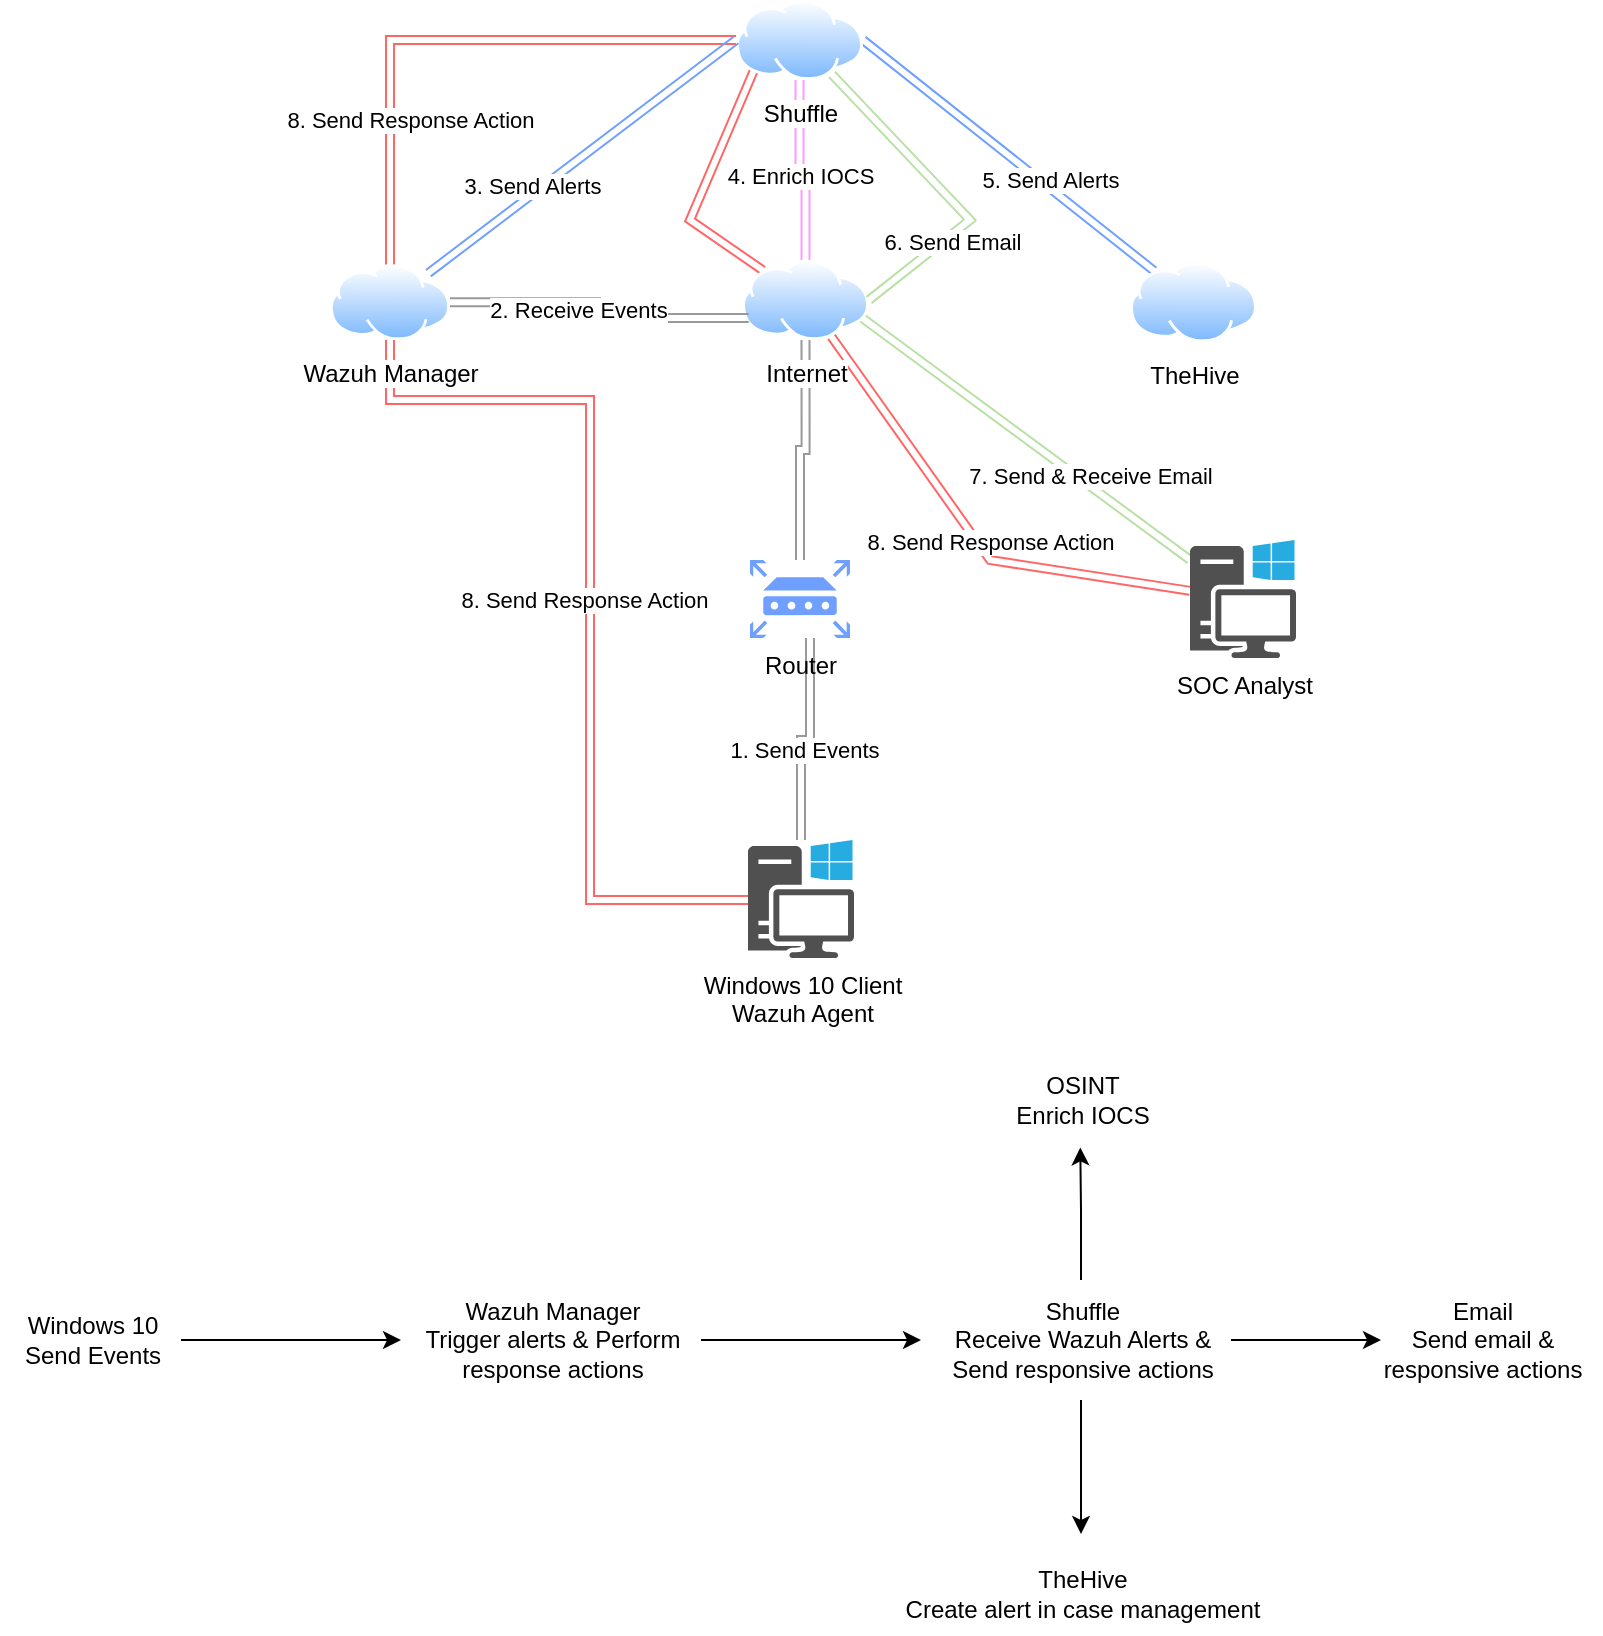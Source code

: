 <mxfile version="24.5.4" type="github">
  <diagram name="Page-1" id="nlbGMaZcJaz8c30azb57">
    <mxGraphModel dx="1509" dy="821" grid="1" gridSize="10" guides="1" tooltips="1" connect="1" arrows="1" fold="1" page="1" pageScale="1" pageWidth="850" pageHeight="1100" math="0" shadow="0">
      <root>
        <mxCell id="0" />
        <mxCell id="1" parent="0" />
        <mxCell id="IqrTCXVaRgC0ry_F07dR-6" style="edgeStyle=orthogonalEdgeStyle;rounded=0;orthogonalLoop=1;jettySize=auto;html=1;startArrow=classic;startFill=1;shape=link;strokeColor=#999999;" edge="1" parent="1" source="VgwucHjoBokB7FiHYRz_-1" target="VgwucHjoBokB7FiHYRz_-2">
          <mxGeometry relative="1" as="geometry">
            <Array as="points">
              <mxPoint x="426" y="480" />
              <mxPoint x="430" y="480" />
            </Array>
          </mxGeometry>
        </mxCell>
        <mxCell id="IqrTCXVaRgC0ry_F07dR-7" value="1. Send Events" style="edgeLabel;html=1;align=center;verticalAlign=middle;resizable=0;points=[];" vertex="1" connectable="0" parent="IqrTCXVaRgC0ry_F07dR-6">
          <mxGeometry x="-0.147" relative="1" as="geometry">
            <mxPoint x="1" as="offset" />
          </mxGeometry>
        </mxCell>
        <mxCell id="VgwucHjoBokB7FiHYRz_-1" value="Windows 10 Client&lt;div&gt;Wazuh Agent&lt;/div&gt;" style="sketch=0;pointerEvents=1;shadow=0;dashed=0;html=1;strokeColor=none;fillColor=#505050;labelPosition=center;verticalLabelPosition=bottom;verticalAlign=top;outlineConnect=0;align=center;shape=mxgraph.office.devices.workstation_pc;" parent="1" vertex="1">
          <mxGeometry x="399" y="530" width="53" height="59" as="geometry" />
        </mxCell>
        <mxCell id="IqrTCXVaRgC0ry_F07dR-8" style="edgeStyle=orthogonalEdgeStyle;rounded=0;orthogonalLoop=1;jettySize=auto;html=1;entryX=0.5;entryY=1;entryDx=0;entryDy=0;strokeColor=#999999;startArrow=classic;startFill=1;shape=link;" edge="1" parent="1" source="VgwucHjoBokB7FiHYRz_-2" target="IqrTCXVaRgC0ry_F07dR-2">
          <mxGeometry relative="1" as="geometry" />
        </mxCell>
        <mxCell id="VgwucHjoBokB7FiHYRz_-2" value="Router" style="sketch=0;aspect=fixed;pointerEvents=1;shadow=0;dashed=0;html=1;strokeColor=none;labelPosition=center;verticalLabelPosition=bottom;verticalAlign=top;align=center;fillColor=#70A0FF;shape=mxgraph.mscae.enterprise.router" parent="1" vertex="1">
          <mxGeometry x="400" y="390" width="50" height="39" as="geometry" />
        </mxCell>
        <mxCell id="IqrTCXVaRgC0ry_F07dR-21" style="rounded=0;orthogonalLoop=1;jettySize=auto;html=1;entryX=1;entryY=0.75;entryDx=0;entryDy=0;shape=link;strokeColor=#B9E0A5;" edge="1" parent="1" source="IqrTCXVaRgC0ry_F07dR-1" target="IqrTCXVaRgC0ry_F07dR-2">
          <mxGeometry relative="1" as="geometry" />
        </mxCell>
        <mxCell id="IqrTCXVaRgC0ry_F07dR-22" value="7. Send &amp;amp; Receive Email" style="edgeLabel;html=1;align=center;verticalAlign=middle;resizable=0;points=[];" vertex="1" connectable="0" parent="IqrTCXVaRgC0ry_F07dR-21">
          <mxGeometry x="-0.352" y="-4" relative="1" as="geometry">
            <mxPoint as="offset" />
          </mxGeometry>
        </mxCell>
        <mxCell id="IqrTCXVaRgC0ry_F07dR-23" style="rounded=0;orthogonalLoop=1;jettySize=auto;html=1;shape=link;strokeColor=#FF6666;" edge="1" parent="1" source="IqrTCXVaRgC0ry_F07dR-1" target="IqrTCXVaRgC0ry_F07dR-2">
          <mxGeometry relative="1" as="geometry">
            <Array as="points">
              <mxPoint x="520" y="390" />
            </Array>
          </mxGeometry>
        </mxCell>
        <mxCell id="IqrTCXVaRgC0ry_F07dR-24" value="8. Send Response Action" style="edgeLabel;html=1;align=center;verticalAlign=middle;resizable=0;points=[];" vertex="1" connectable="0" parent="IqrTCXVaRgC0ry_F07dR-23">
          <mxGeometry x="-0.334" y="-2" relative="1" as="geometry">
            <mxPoint x="-22" y="-11" as="offset" />
          </mxGeometry>
        </mxCell>
        <mxCell id="IqrTCXVaRgC0ry_F07dR-1" value="SOC Analyst" style="sketch=0;pointerEvents=1;shadow=0;dashed=0;html=1;strokeColor=none;fillColor=#505050;labelPosition=center;verticalLabelPosition=bottom;verticalAlign=top;outlineConnect=0;align=center;shape=mxgraph.office.devices.workstation_pc;" vertex="1" parent="1">
          <mxGeometry x="620" y="380" width="53" height="59" as="geometry" />
        </mxCell>
        <mxCell id="IqrTCXVaRgC0ry_F07dR-25" style="rounded=0;orthogonalLoop=1;jettySize=auto;html=1;entryX=0;entryY=1;entryDx=0;entryDy=0;shape=link;strokeColor=#FF6666;" edge="1" parent="1" source="IqrTCXVaRgC0ry_F07dR-2" target="IqrTCXVaRgC0ry_F07dR-3">
          <mxGeometry relative="1" as="geometry">
            <Array as="points">
              <mxPoint x="370" y="220" />
            </Array>
          </mxGeometry>
        </mxCell>
        <mxCell id="IqrTCXVaRgC0ry_F07dR-2" value="Internet" style="image;aspect=fixed;perimeter=ellipsePerimeter;html=1;align=center;shadow=0;dashed=0;spacingTop=3;image=img/lib/active_directory/internet_cloud.svg;" vertex="1" parent="1">
          <mxGeometry x="396" y="240" width="63.5" height="40" as="geometry" />
        </mxCell>
        <mxCell id="IqrTCXVaRgC0ry_F07dR-14" style="edgeStyle=orthogonalEdgeStyle;rounded=0;orthogonalLoop=1;jettySize=auto;html=1;shape=link;strokeColor=#FF99FF;" edge="1" parent="1" source="IqrTCXVaRgC0ry_F07dR-3" target="IqrTCXVaRgC0ry_F07dR-2">
          <mxGeometry relative="1" as="geometry" />
        </mxCell>
        <mxCell id="IqrTCXVaRgC0ry_F07dR-15" value="4. Enrich IOCS" style="edgeLabel;html=1;align=center;verticalAlign=middle;resizable=0;points=[];" vertex="1" connectable="0" parent="IqrTCXVaRgC0ry_F07dR-14">
          <mxGeometry x="0.097" y="-3" relative="1" as="geometry">
            <mxPoint as="offset" />
          </mxGeometry>
        </mxCell>
        <mxCell id="IqrTCXVaRgC0ry_F07dR-17" style="rounded=0;orthogonalLoop=1;jettySize=auto;html=1;shape=link;strokeColor=#70A0FF;exitX=1;exitY=0.5;exitDx=0;exitDy=0;" edge="1" parent="1" source="IqrTCXVaRgC0ry_F07dR-3" target="IqrTCXVaRgC0ry_F07dR-4">
          <mxGeometry relative="1" as="geometry">
            <mxPoint x="460" y="140" as="sourcePoint" />
          </mxGeometry>
        </mxCell>
        <mxCell id="IqrTCXVaRgC0ry_F07dR-18" value="5. Send Alerts" style="edgeLabel;html=1;align=center;verticalAlign=middle;resizable=0;points=[];" vertex="1" connectable="0" parent="IqrTCXVaRgC0ry_F07dR-17">
          <mxGeometry x="0.423" y="-5" relative="1" as="geometry">
            <mxPoint x="-7" y="-16" as="offset" />
          </mxGeometry>
        </mxCell>
        <mxCell id="IqrTCXVaRgC0ry_F07dR-19" value="" style="rounded=0;orthogonalLoop=1;jettySize=auto;html=1;entryX=1;entryY=0.5;entryDx=0;entryDy=0;shape=link;strokeColor=#B9E0A5;" edge="1" parent="1" source="IqrTCXVaRgC0ry_F07dR-3" target="IqrTCXVaRgC0ry_F07dR-2">
          <mxGeometry relative="1" as="geometry">
            <Array as="points">
              <mxPoint x="510" y="220" />
            </Array>
          </mxGeometry>
        </mxCell>
        <mxCell id="IqrTCXVaRgC0ry_F07dR-20" value="6. Send Email" style="edgeLabel;html=1;align=center;verticalAlign=middle;resizable=0;points=[];" vertex="1" connectable="0" parent="IqrTCXVaRgC0ry_F07dR-19">
          <mxGeometry x="-0.194" y="1" relative="1" as="geometry">
            <mxPoint x="13" y="36" as="offset" />
          </mxGeometry>
        </mxCell>
        <mxCell id="IqrTCXVaRgC0ry_F07dR-26" style="edgeStyle=orthogonalEdgeStyle;rounded=0;orthogonalLoop=1;jettySize=auto;html=1;shape=link;strokeColor=#FF6666;" edge="1" parent="1" source="IqrTCXVaRgC0ry_F07dR-3" target="IqrTCXVaRgC0ry_F07dR-5">
          <mxGeometry relative="1" as="geometry" />
        </mxCell>
        <mxCell id="IqrTCXVaRgC0ry_F07dR-27" value="8. Send Response Action" style="edgeLabel;html=1;align=center;verticalAlign=middle;resizable=0;points=[];" vertex="1" connectable="0" parent="IqrTCXVaRgC0ry_F07dR-26">
          <mxGeometry x="-0.383" y="-2" relative="1" as="geometry">
            <mxPoint x="-75" y="42" as="offset" />
          </mxGeometry>
        </mxCell>
        <mxCell id="IqrTCXVaRgC0ry_F07dR-3" value="Shuffle" style="image;aspect=fixed;perimeter=ellipsePerimeter;html=1;align=center;shadow=0;dashed=0;spacingTop=3;image=img/lib/active_directory/internet_cloud.svg;" vertex="1" parent="1">
          <mxGeometry x="393" y="110" width="63.5" height="40" as="geometry" />
        </mxCell>
        <mxCell id="IqrTCXVaRgC0ry_F07dR-4" value="TheHive" style="image;aspect=fixed;perimeter=ellipsePerimeter;html=1;align=center;shadow=0;dashed=0;spacingTop=3;image=img/lib/active_directory/internet_cloud.svg;" vertex="1" parent="1">
          <mxGeometry x="590" y="241.1" width="63.5" height="40" as="geometry" />
        </mxCell>
        <mxCell id="IqrTCXVaRgC0ry_F07dR-9" style="edgeStyle=orthogonalEdgeStyle;rounded=0;orthogonalLoop=1;jettySize=auto;html=1;shape=link;strokeColor=#999999;entryX=0;entryY=0.75;entryDx=0;entryDy=0;" edge="1" parent="1" source="IqrTCXVaRgC0ry_F07dR-5" target="IqrTCXVaRgC0ry_F07dR-2">
          <mxGeometry relative="1" as="geometry" />
        </mxCell>
        <mxCell id="IqrTCXVaRgC0ry_F07dR-10" value="2. Receive Events" style="edgeLabel;html=1;align=center;verticalAlign=middle;resizable=0;points=[];" vertex="1" connectable="0" parent="IqrTCXVaRgC0ry_F07dR-9">
          <mxGeometry x="-0.194" y="-4" relative="1" as="geometry">
            <mxPoint as="offset" />
          </mxGeometry>
        </mxCell>
        <mxCell id="IqrTCXVaRgC0ry_F07dR-11" style="rounded=0;orthogonalLoop=1;jettySize=auto;html=1;entryX=0;entryY=0.5;entryDx=0;entryDy=0;shape=link;strokeColor=#70A0FF;" edge="1" parent="1" source="IqrTCXVaRgC0ry_F07dR-5" target="IqrTCXVaRgC0ry_F07dR-3">
          <mxGeometry relative="1" as="geometry" />
        </mxCell>
        <mxCell id="IqrTCXVaRgC0ry_F07dR-12" value="3. Send Alerts" style="edgeLabel;html=1;align=center;verticalAlign=middle;resizable=0;points=[];" vertex="1" connectable="0" parent="IqrTCXVaRgC0ry_F07dR-11">
          <mxGeometry x="-0.3" y="4" relative="1" as="geometry">
            <mxPoint as="offset" />
          </mxGeometry>
        </mxCell>
        <mxCell id="IqrTCXVaRgC0ry_F07dR-28" style="rounded=0;orthogonalLoop=1;jettySize=auto;html=1;shape=link;edgeStyle=orthogonalEdgeStyle;strokeColor=#FF6666;" edge="1" parent="1" source="IqrTCXVaRgC0ry_F07dR-5" target="VgwucHjoBokB7FiHYRz_-1">
          <mxGeometry relative="1" as="geometry">
            <Array as="points">
              <mxPoint x="220" y="310" />
              <mxPoint x="320" y="310" />
              <mxPoint x="320" y="560" />
            </Array>
          </mxGeometry>
        </mxCell>
        <mxCell id="IqrTCXVaRgC0ry_F07dR-29" value="8. Send Response Action" style="edgeLabel;html=1;align=center;verticalAlign=middle;resizable=0;points=[];" vertex="1" connectable="0" parent="IqrTCXVaRgC0ry_F07dR-28">
          <mxGeometry x="-0.429" y="-3" relative="1" as="geometry">
            <mxPoint y="99" as="offset" />
          </mxGeometry>
        </mxCell>
        <mxCell id="IqrTCXVaRgC0ry_F07dR-5" value="Wazuh Manager" style="image;aspect=fixed;perimeter=ellipsePerimeter;html=1;align=center;shadow=0;dashed=0;spacingTop=3;image=img/lib/active_directory/internet_cloud.svg;" vertex="1" parent="1">
          <mxGeometry x="190" y="242.2" width="60" height="37.8" as="geometry" />
        </mxCell>
        <mxCell id="IqrTCXVaRgC0ry_F07dR-32" style="edgeStyle=orthogonalEdgeStyle;rounded=0;orthogonalLoop=1;jettySize=auto;html=1;" edge="1" parent="1" source="IqrTCXVaRgC0ry_F07dR-30">
          <mxGeometry relative="1" as="geometry">
            <mxPoint x="225.5" y="780" as="targetPoint" />
          </mxGeometry>
        </mxCell>
        <mxCell id="IqrTCXVaRgC0ry_F07dR-30" value="Windows 10&lt;div&gt;Send Events&lt;/div&gt;" style="text;html=1;align=center;verticalAlign=middle;resizable=0;points=[];autosize=1;strokeColor=none;fillColor=none;" vertex="1" parent="1">
          <mxGeometry x="25.5" y="760" width="90" height="40" as="geometry" />
        </mxCell>
        <mxCell id="IqrTCXVaRgC0ry_F07dR-33" style="edgeStyle=orthogonalEdgeStyle;rounded=0;orthogonalLoop=1;jettySize=auto;html=1;" edge="1" parent="1" source="IqrTCXVaRgC0ry_F07dR-31">
          <mxGeometry relative="1" as="geometry">
            <mxPoint x="485.5" y="780" as="targetPoint" />
          </mxGeometry>
        </mxCell>
        <mxCell id="IqrTCXVaRgC0ry_F07dR-31" value="Wazuh Manager&lt;div&gt;Trigger alerts &amp;amp; Perform&lt;/div&gt;&lt;div&gt;response actions&lt;/div&gt;" style="text;html=1;align=center;verticalAlign=middle;resizable=0;points=[];autosize=1;strokeColor=none;fillColor=none;" vertex="1" parent="1">
          <mxGeometry x="225.5" y="750" width="150" height="60" as="geometry" />
        </mxCell>
        <mxCell id="IqrTCXVaRgC0ry_F07dR-35" style="edgeStyle=orthogonalEdgeStyle;rounded=0;orthogonalLoop=1;jettySize=auto;html=1;entryX=0.496;entryY=1.093;entryDx=0;entryDy=0;entryPerimeter=0;" edge="1" parent="1" source="IqrTCXVaRgC0ry_F07dR-34" target="IqrTCXVaRgC0ry_F07dR-37">
          <mxGeometry relative="1" as="geometry">
            <mxPoint x="565" y="590" as="targetPoint" />
          </mxGeometry>
        </mxCell>
        <mxCell id="IqrTCXVaRgC0ry_F07dR-36" style="edgeStyle=orthogonalEdgeStyle;rounded=0;orthogonalLoop=1;jettySize=auto;html=1;" edge="1" parent="1" source="IqrTCXVaRgC0ry_F07dR-34">
          <mxGeometry relative="1" as="geometry">
            <mxPoint x="565.5" y="877" as="targetPoint" />
          </mxGeometry>
        </mxCell>
        <mxCell id="IqrTCXVaRgC0ry_F07dR-39" style="edgeStyle=orthogonalEdgeStyle;rounded=0;orthogonalLoop=1;jettySize=auto;html=1;" edge="1" parent="1" source="IqrTCXVaRgC0ry_F07dR-34">
          <mxGeometry relative="1" as="geometry">
            <mxPoint x="715.5" y="780" as="targetPoint" />
          </mxGeometry>
        </mxCell>
        <mxCell id="IqrTCXVaRgC0ry_F07dR-34" value="Shuffle&lt;div&gt;Receive Wazuh Alerts &amp;amp;&lt;/div&gt;&lt;div&gt;Send responsive actions&lt;/div&gt;" style="text;html=1;align=center;verticalAlign=middle;resizable=0;points=[];autosize=1;strokeColor=none;fillColor=none;" vertex="1" parent="1">
          <mxGeometry x="490.5" y="750" width="150" height="60" as="geometry" />
        </mxCell>
        <mxCell id="IqrTCXVaRgC0ry_F07dR-37" value="OSINT&lt;div&gt;Enrich IOCS&lt;/div&gt;" style="text;html=1;align=center;verticalAlign=middle;resizable=0;points=[];autosize=1;strokeColor=none;fillColor=none;" vertex="1" parent="1">
          <mxGeometry x="520.5" y="640" width="90" height="40" as="geometry" />
        </mxCell>
        <mxCell id="IqrTCXVaRgC0ry_F07dR-38" value="TheHive&lt;div&gt;Create alert in case management&lt;/div&gt;" style="text;html=1;align=center;verticalAlign=middle;resizable=0;points=[];autosize=1;strokeColor=none;fillColor=none;" vertex="1" parent="1">
          <mxGeometry x="465.5" y="887" width="200" height="40" as="geometry" />
        </mxCell>
        <mxCell id="IqrTCXVaRgC0ry_F07dR-40" value="Email&lt;div&gt;Send email &amp;amp;&lt;/div&gt;&lt;div&gt;responsive actions&lt;/div&gt;" style="text;html=1;align=center;verticalAlign=middle;resizable=0;points=[];autosize=1;strokeColor=none;fillColor=none;" vertex="1" parent="1">
          <mxGeometry x="705.5" y="750" width="120" height="60" as="geometry" />
        </mxCell>
      </root>
    </mxGraphModel>
  </diagram>
</mxfile>
